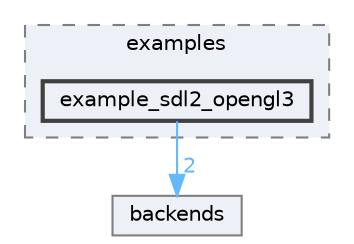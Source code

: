 digraph "runtime/imgui/examples/example_sdl2_opengl3"
{
 // LATEX_PDF_SIZE
  bgcolor="transparent";
  edge [fontname=Helvetica,fontsize=10,labelfontname=Helvetica,labelfontsize=10];
  node [fontname=Helvetica,fontsize=10,shape=box,height=0.2,width=0.4];
  compound=true
  subgraph clusterdir_ab944393f9802f1f645e8d187873bf1b {
    graph [ bgcolor="#edf0f7", pencolor="grey50", label="examples", fontname=Helvetica,fontsize=10 style="filled,dashed", URL="dir_ab944393f9802f1f645e8d187873bf1b.html",tooltip=""]
  dir_d9263a5f2698fa95f5c07855cdecde45 [label="example_sdl2_opengl3", fillcolor="#edf0f7", color="grey25", style="filled,bold", URL="dir_d9263a5f2698fa95f5c07855cdecde45.html",tooltip=""];
  }
  dir_248c6eab834282c3fd2db1e6009aeb27 [label="backends", fillcolor="#edf0f7", color="grey50", style="filled", URL="dir_248c6eab834282c3fd2db1e6009aeb27.html",tooltip=""];
  dir_d9263a5f2698fa95f5c07855cdecde45->dir_248c6eab834282c3fd2db1e6009aeb27 [headlabel="2", labeldistance=1.5 headhref="dir_000055_000007.html" href="dir_000055_000007.html" color="steelblue1" fontcolor="steelblue1"];
}
